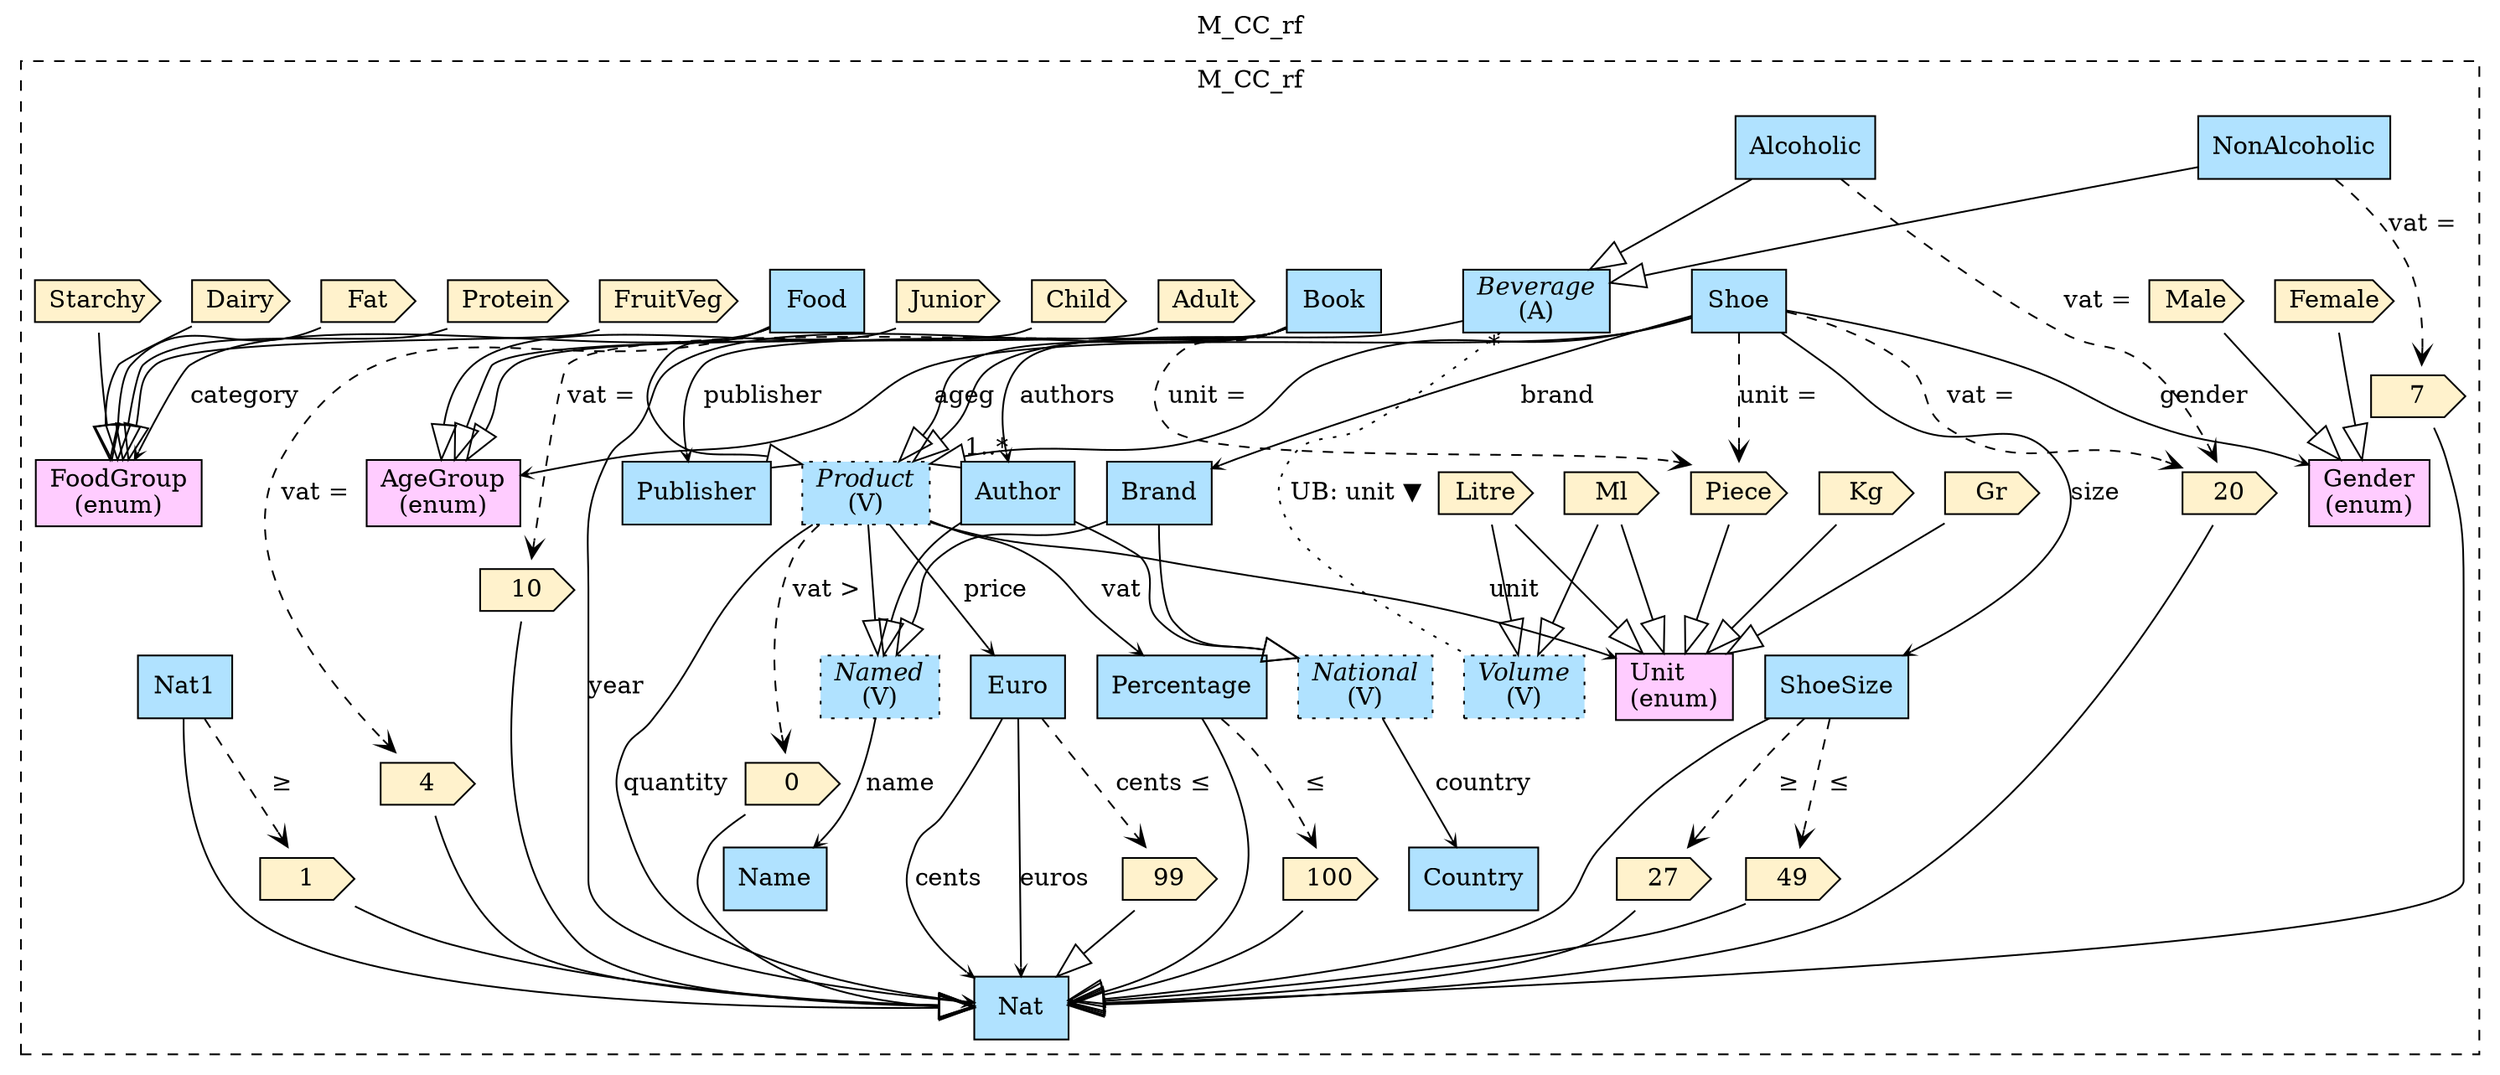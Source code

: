 digraph {graph[label=M_CC_rf,labelloc=tl,labelfontsize=12];
subgraph cluster_M_CC_rf{style=dashed;label=M_CC_rf;
"Percentage"[shape=record,fillcolor=lightskyblue1,style = filled,label="Percentage"];
"V100"[shape=cds,fillcolor="#FFF2CC",style = filled,label="100"];
"Product"[shape=record,fillcolor=lightskyblue1,style ="filled,dotted",label=<{<I>Product</I><br/>(V)}>];
"Unit"[shape=record,fillcolor="#FFCCFF",style = filled,label="Unit\l(enum)"];
"VKg"[shape=cds,fillcolor="#FFF2CC",style = filled,label="Kg"];
"VGr"[shape=cds,fillcolor="#FFF2CC",style = filled,label="Gr"];
"VPiece"[shape=cds,fillcolor="#FFF2CC",style = filled,label="Piece"];
"VMl"[shape=cds,fillcolor="#FFF2CC",style = filled,label="Ml"];
"VLitre"[shape=cds,fillcolor="#FFF2CC",style = filled,label="Litre"];
"V0"[shape=cds,fillcolor="#FFF2CC",style = filled,label="0"];
"Volume"[shape=record,fillcolor=lightskyblue1,style ="filled,dotted",label=<{<I>Volume</I><br/>(V)}>];
"Beverage"[shape=record,fillcolor=lightskyblue1,style = filled,label=<{<I>Beverage</I><br/>(A)}>];
"Alcoholic"[shape=record,fillcolor=lightskyblue1,style = filled,label="Alcoholic"];
"NonAlcoholic"[shape=record,fillcolor=lightskyblue1,style = filled,label="NonAlcoholic"];
"V7"[shape=cds,fillcolor="#FFF2CC",style = filled,label="7"];
"ShoeSize"[shape=record,fillcolor=lightskyblue1,style = filled,label="ShoeSize"];
"V27"[shape=cds,fillcolor="#FFF2CC",style = filled,label="27"];
"V49"[shape=cds,fillcolor="#FFF2CC",style = filled,label="49"];
"Brand"[shape=record,fillcolor=lightskyblue1,style = filled,label="Brand"];
"Shoe"[shape=record,fillcolor=lightskyblue1,style = filled,label="Shoe"];
"Gender"[shape=record,fillcolor="#FFCCFF",style = filled,label="Gender\l(enum)"];
"VMale"[shape=cds,fillcolor="#FFF2CC",style = filled,label="Male"];
"VFemale"[shape=cds,fillcolor="#FFF2CC",style = filled,label="Female"];
"AgeGroup"[shape=record,fillcolor="#FFCCFF",style = filled,label="AgeGroup\l(enum)"];
"VAdult"[shape=cds,fillcolor="#FFF2CC",style = filled,label="Adult"];
"VChild"[shape=cds,fillcolor="#FFF2CC",style = filled,label="Child"];
"VJunior"[shape=cds,fillcolor="#FFF2CC",style = filled,label="Junior"];
"VProtein"[shape=cds,fillcolor="#FFF2CC",style = filled,label="Protein"];
"VFat"[shape=cds,fillcolor="#FFF2CC",style = filled,label="Fat"];
"VDairy"[shape=cds,fillcolor="#FFF2CC",style = filled,label="Dairy"];
"VStarchy"[shape=cds,fillcolor="#FFF2CC",style = filled,label="Starchy"];
"VFruitVeg"[shape=cds,fillcolor="#FFF2CC",style = filled,label="FruitVeg"];
"FoodGroup"[shape=record,fillcolor="#FFCCFF",style = filled,label="FoodGroup\l(enum)"];
"V4"[shape=cds,fillcolor="#FFF2CC",style = filled,label="4"];
"Food"[shape=record,fillcolor=lightskyblue1,style = filled,label="Food"];
"V10"[shape=cds,fillcolor="#FFF2CC",style = filled,label="10"];
"Publisher"[shape=record,fillcolor=lightskyblue1,style = filled,label="Publisher"];
"Author"[shape=record,fillcolor=lightskyblue1,style = filled,label="Author"];
"Book"[shape=record,fillcolor=lightskyblue1,style = filled,label="Book"];
"V99"[shape=cds,fillcolor="#FFF2CC",style = filled,label="99"];
"Euro"[shape=record,fillcolor=lightskyblue1,style = filled,label="Euro"];
"V20"[shape=cds,fillcolor="#FFF2CC",style = filled,label="20"];
"V1"[shape=cds,fillcolor="#FFF2CC",style = filled,label="1"];
"National"[shape=record,fillcolor=lightskyblue1,style ="filled,dotted",label=<{<I>National</I><br/>(V)}>];
"Country"[shape=record,fillcolor=lightskyblue1,style = filled,label="Country"];
"Name"[shape=record,fillcolor=lightskyblue1,style = filled,label="Name"];
"Named"[shape=record,fillcolor=lightskyblue1,style ="filled,dotted",label=<{<I>Named</I><br/>(V)}>];
"Nat1"[shape=record,fillcolor=lightskyblue1,style = filled,label="Nat1"];
"Nat"[shape=record,fillcolor=lightskyblue1,style = filled,label="Nat"];

"Named"->"Name"[label="name",arrowhead=vee,headlabel="",arrowsize=.5];
"Nat1"->"Nat"[arrowhead=onormal,arrowsize=2.0];
"V1"->"Nat"[arrowhead=onormal,arrowsize=2.0];
"V20"->"Nat"[arrowhead=onormal,arrowsize=2.0];
"Nat1"->"V1"[arrowhead=vee,style=dashed,label=" ≥"];

"National"->"Country"[label="country",arrowhead=vee,headlabel="",arrowsize=.5];
"Euro"->"Nat"[label="cents",arrowhead=vee,headlabel="",arrowsize=.5];
"Euro"->"Nat"[label="euros",arrowhead=vee,headlabel="",arrowsize=.5];
"V99"->"Nat"[arrowhead=onormal,arrowsize=2.0];
"Euro"->"V99"[arrowhead=vee,style=dashed,label="cents ≤"];

"Book"->"Product"[arrowhead=onormal,arrowsize=2.0];
"V10"->"Nat"[arrowhead=onormal,arrowsize=2.0];
"Author"->"Named"[arrowhead=onormal,arrowsize=2.0];
"Author"->"National"[arrowhead=onormal,arrowsize=2.0];
"Book"->"Nat"[label="year",arrowhead=vee,headlabel="",arrowsize=.5];
"Book"->"Author"[label="authors",arrowhead=vee,headlabel="1..*",arrowsize=.5];
"Book"->"Publisher"[label="publisher",arrowhead=vee,headlabel="",arrowsize=.5];
"Book"->"V10"[arrowhead=vee,style=dashed,label="vat ="];

"Book"->"VPiece"[arrowhead=vee,style=dashed,label="unit ="];

"Food"->"Product"[arrowhead=onormal,arrowsize=2.0];
"V4"->"Nat"[arrowhead=onormal,arrowsize=2.0];
"VFruitVeg"->"FoodGroup"[arrowhead=onormal,arrowsize=2.0];
"VStarchy"->"FoodGroup"[arrowhead=onormal,arrowsize=2.0];
"VDairy"->"FoodGroup"[arrowhead=onormal,arrowsize=2.0];
"VFat"->"FoodGroup"[arrowhead=onormal,arrowsize=2.0];
"VProtein"->"FoodGroup"[arrowhead=onormal,arrowsize=2.0];
"Food"->"FoodGroup"[label="category",arrowhead=vee,headlabel="",arrowsize=.5];
"Food"->"V4"[arrowhead=vee,style=dashed,label="vat ="];

"Shoe"->"V20"[arrowhead=vee,style=dashed,label="vat ="];

"Shoe"->"VPiece"[arrowhead=vee,style=dashed,label="unit ="];

"Shoe"->"AgeGroup"[label="ageg",arrowhead=vee,headlabel="",arrowsize=.5];
"VJunior"->"AgeGroup"[arrowhead=onormal,arrowsize=2.0];
"VChild"->"AgeGroup"[arrowhead=onormal,arrowsize=2.0];
"VAdult"->"AgeGroup"[arrowhead=onormal,arrowsize=2.0];
"Shoe"->"Gender"[label="gender",arrowhead=vee,headlabel="",arrowsize=.5];
"VFemale"->"Gender"[arrowhead=onormal,arrowsize=2.0];
"VMale"->"Gender"[arrowhead=onormal,arrowsize=2.0];
"Shoe"->"ShoeSize"[label="size",arrowhead=vee,headlabel="",arrowsize=.5];
"Shoe"->"Brand"[label="brand",arrowhead=vee,headlabel="",arrowsize=.5];
"Brand"->"Named"[arrowhead=onormal,arrowsize=2.0];
"Brand"->"National"[arrowhead=onormal,arrowsize=2.0];
"Shoe"->"Product"[arrowhead=onormal,arrowsize=2.0];
"ShoeSize"->"V49"[arrowhead=vee,style=dashed,label=" ≤"];

"ShoeSize"->"V27"[arrowhead=vee,style=dashed,label=" ≥"];

"V49"->"Nat"[arrowhead=onormal,arrowsize=2.0];
"V27"->"Nat"[arrowhead=onormal,arrowsize=2.0];
"ShoeSize"->"Nat"[arrowhead=onormal,arrowsize=2.0];
"Beverage"->"Volume"[label="UB: unit ▼",dir=none,taillabel="*",headlabel="",style=dotted];
"NonAlcoholic"->"V7"[arrowhead=vee,style=dashed,label="vat ="];

"Alcoholic"->"V20"[arrowhead=vee,style=dashed,label="vat ="];

"Beverage"->"Product"[arrowhead=onormal,arrowsize=2.0];
"NonAlcoholic"->"Beverage"[arrowhead=onormal,arrowsize=2.0];
"Alcoholic"->"Beverage"[arrowhead=onormal,arrowsize=2.0];
"V7"->"Nat"[arrowhead=onormal,arrowsize=2.0];
"VLitre"->"Volume"[arrowhead=onormal,arrowsize=2.0];
"VMl"->"Volume"[arrowhead=onormal,arrowsize=2.0];
"V0"->"Nat"[arrowhead=onormal,arrowsize=2.0];
"Product"->"V0"[arrowhead=vee,style=dashed,label="vat >"];

"Product"->"Named"[arrowhead=onormal,arrowsize=2.0];
"Product"->"Nat"[label="quantity",arrowhead=vee,headlabel="",arrowsize=.5];
"Product"->"Unit"[label="unit",arrowhead=vee,headlabel="",arrowsize=.5];
"Product"->"Percentage"[label="vat",arrowhead=vee,headlabel="",arrowsize=.5];
"Product"->"Euro"[label="price",arrowhead=vee,headlabel="",arrowsize=.5];
"VLitre"->"Unit"[arrowhead=onormal,arrowsize=2.0];
"VMl"->"Unit"[arrowhead=onormal,arrowsize=2.0];
"VPiece"->"Unit"[arrowhead=onormal,arrowsize=2.0];
"VGr"->"Unit"[arrowhead=onormal,arrowsize=2.0];
"VKg"->"Unit"[arrowhead=onormal,arrowsize=2.0];
"Percentage"->"V100"[arrowhead=vee,style=dashed,label=" ≤"];

"V100"->"Nat"[arrowhead=onormal,arrowsize=2.0];
"Percentage"->"Nat"[arrowhead=onormal,arrowsize=2.0];

}
}